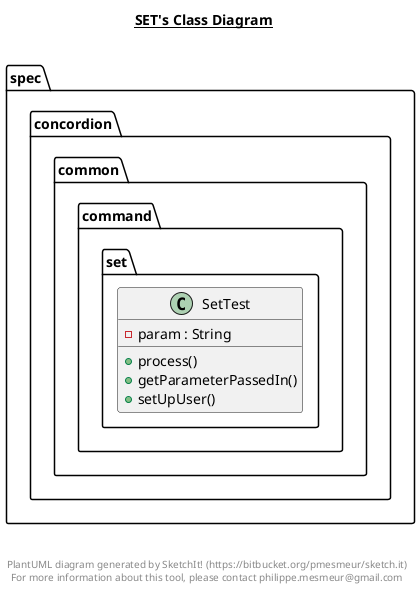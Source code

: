 @startuml

title __SET's Class Diagram__\n

  package spec.concordion {
    package spec.concordion.common.command {
      package spec.concordion.common.command.set {
        class SetTest {
            - param : String
            + process()
            + getParameterPassedIn()
            + setUpUser()
        }
      }
    }
  }
  



right footer


PlantUML diagram generated by SketchIt! (https://bitbucket.org/pmesmeur/sketch.it)
For more information about this tool, please contact philippe.mesmeur@gmail.com
endfooter

@enduml
